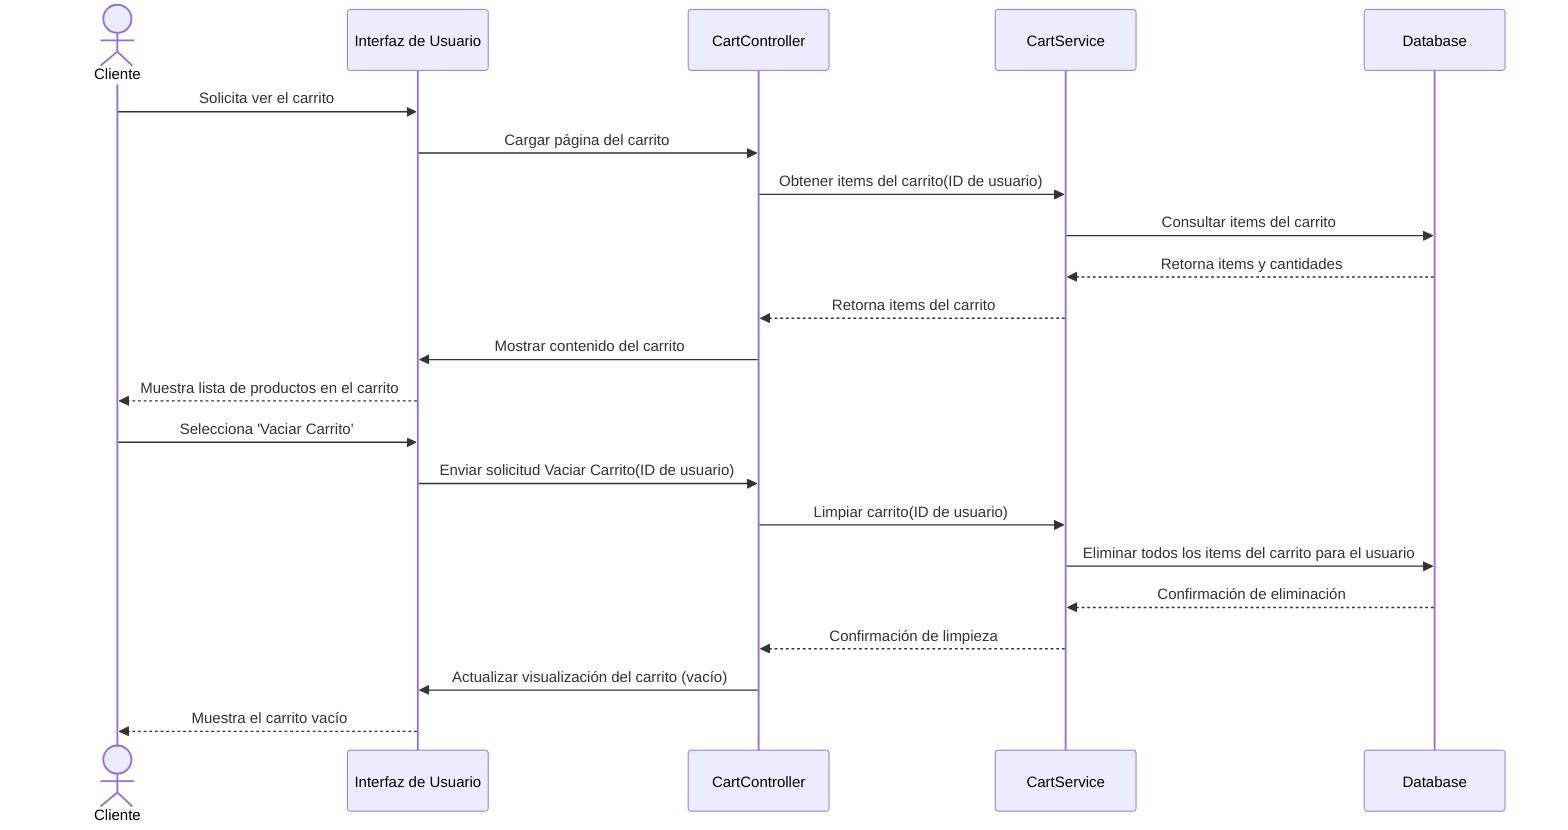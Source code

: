 sequenceDiagram
    actor Cliente
    participant UI as Interfaz de Usuario
    participant CC as CartController
    participant CS as CartService
    participant DB as Database

    Cliente->>UI: Solicita ver el carrito
    UI->>CC: Cargar página del carrito
    CC->>CS: Obtener items del carrito(ID de usuario)
    CS->>DB: Consultar items del carrito
    DB-->>CS: Retorna items y cantidades
    CS-->>CC: Retorna items del carrito
    CC->>UI: Mostrar contenido del carrito
    UI-->>Cliente: Muestra lista de productos en el carrito

    Cliente->>UI: Selecciona 'Vaciar Carrito'
    UI->>CC: Enviar solicitud Vaciar Carrito(ID de usuario)
    CC->>CS: Limpiar carrito(ID de usuario)
    CS->>DB: Eliminar todos los items del carrito para el usuario
    DB-->>CS: Confirmación de eliminación
    CS-->>CC: Confirmación de limpieza
    CC->>UI: Actualizar visualización del carrito (vacío)
    UI-->>Cliente: Muestra el carrito vacío